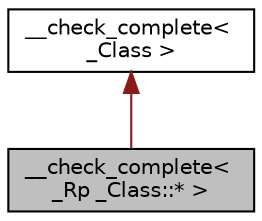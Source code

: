 digraph "__check_complete&lt; _Rp _Class::* &gt;"
{
  edge [fontname="Helvetica",fontsize="10",labelfontname="Helvetica",labelfontsize="10"];
  node [fontname="Helvetica",fontsize="10",shape=record];
  Node1 [label="__check_complete\< \l_Rp _Class::* \>",height=0.2,width=0.4,color="black", fillcolor="grey75", style="filled" fontcolor="black"];
  Node2 -> Node1 [dir="back",color="firebrick4",fontsize="10",style="solid",fontname="Helvetica"];
  Node2 [label="__check_complete\< \l_Class \>",height=0.2,width=0.4,color="black", fillcolor="white", style="filled",URL="$struct____check__complete.xhtml"];
}
